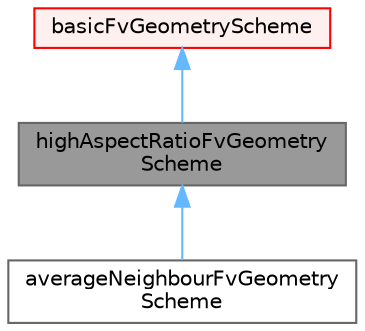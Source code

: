 digraph "highAspectRatioFvGeometryScheme"
{
 // LATEX_PDF_SIZE
  bgcolor="transparent";
  edge [fontname=Helvetica,fontsize=10,labelfontname=Helvetica,labelfontsize=10];
  node [fontname=Helvetica,fontsize=10,shape=box,height=0.2,width=0.4];
  Node1 [id="Node000001",label="highAspectRatioFvGeometry\lScheme",height=0.2,width=0.4,color="gray40", fillcolor="grey60", style="filled", fontcolor="black",tooltip="Geometry calculation scheme with automatic stabilisation for high-aspect ratio cells."];
  Node2 -> Node1 [id="edge1_Node000001_Node000002",dir="back",color="steelblue1",style="solid",tooltip=" "];
  Node2 [id="Node000002",label="basicFvGeometryScheme",height=0.2,width=0.4,color="red", fillcolor="#FFF0F0", style="filled",URL="$classFoam_1_1basicFvGeometryScheme.html",tooltip="Default geometry calculation scheme. Slight stabilisation for bad meshes."];
  Node1 -> Node5 [id="edge2_Node000001_Node000005",dir="back",color="steelblue1",style="solid",tooltip=" "];
  Node5 [id="Node000005",label="averageNeighbourFvGeometry\lScheme",height=0.2,width=0.4,color="gray40", fillcolor="white", style="filled",URL="$classFoam_1_1averageNeighbourFvGeometryScheme.html",tooltip="Geometry calculation scheme to minimise non-orthogonality/."];
}

